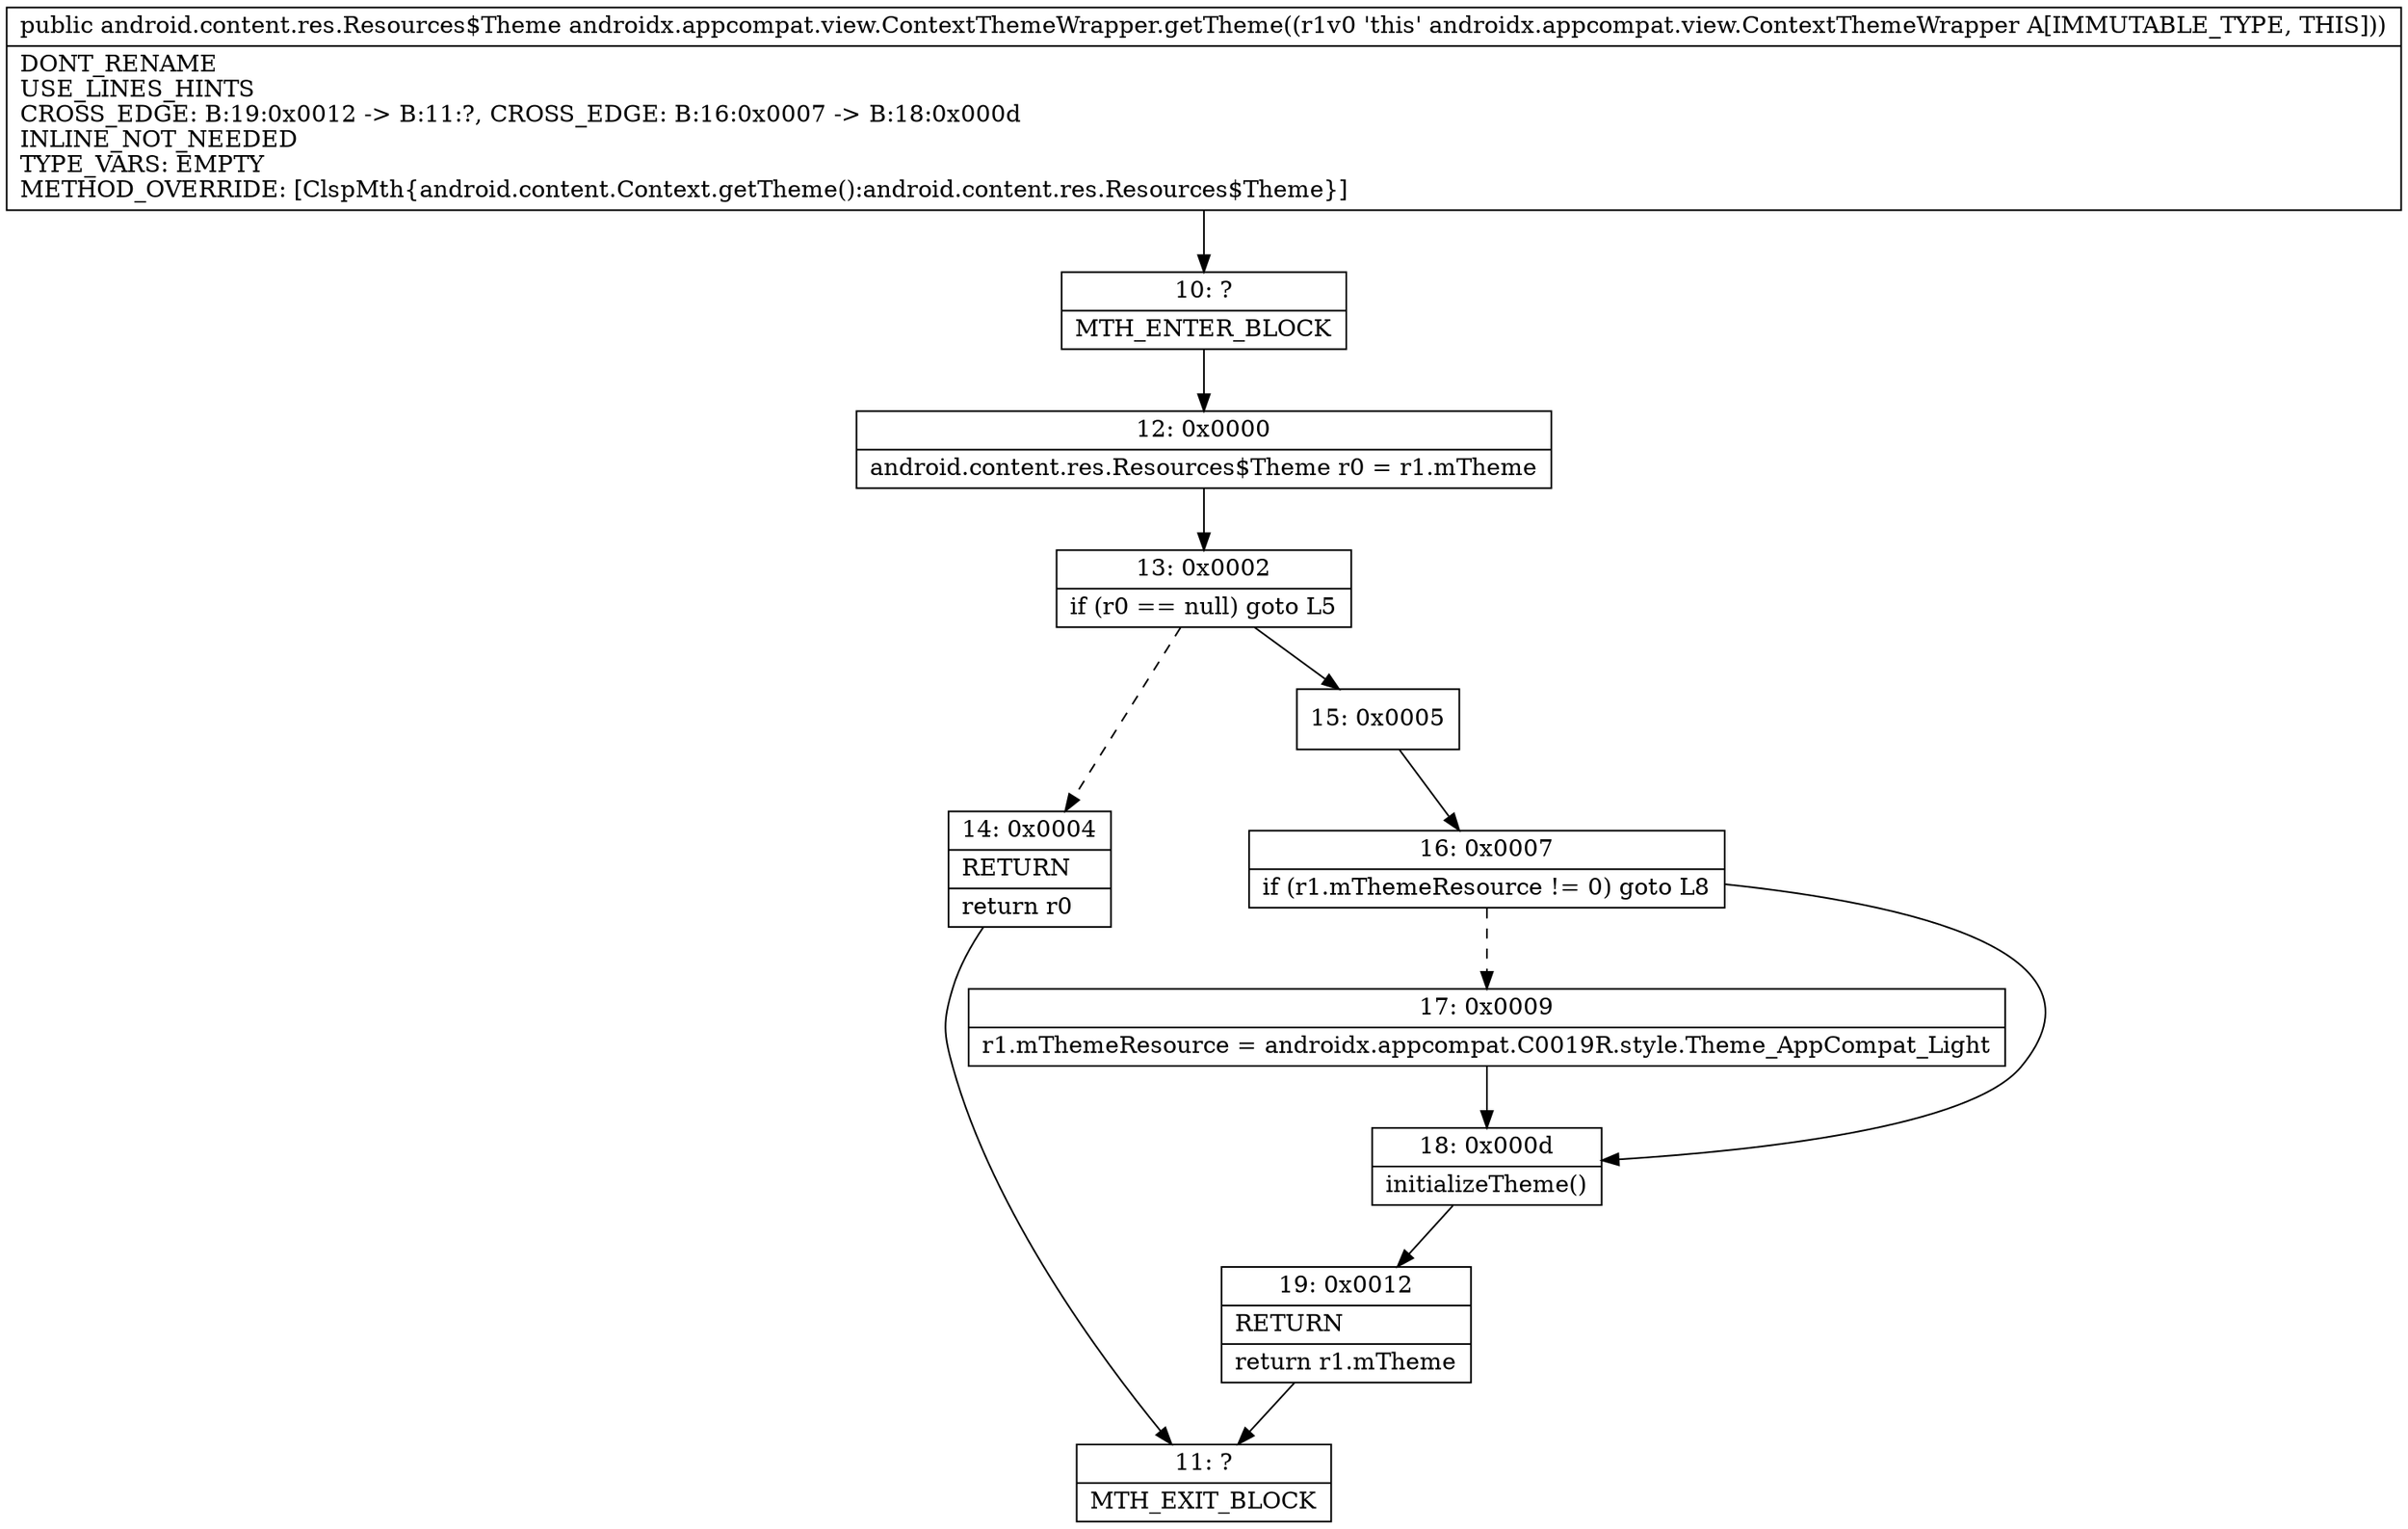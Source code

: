 digraph "CFG forandroidx.appcompat.view.ContextThemeWrapper.getTheme()Landroid\/content\/res\/Resources$Theme;" {
Node_10 [shape=record,label="{10\:\ ?|MTH_ENTER_BLOCK\l}"];
Node_12 [shape=record,label="{12\:\ 0x0000|android.content.res.Resources$Theme r0 = r1.mTheme\l}"];
Node_13 [shape=record,label="{13\:\ 0x0002|if (r0 == null) goto L5\l}"];
Node_14 [shape=record,label="{14\:\ 0x0004|RETURN\l|return r0\l}"];
Node_11 [shape=record,label="{11\:\ ?|MTH_EXIT_BLOCK\l}"];
Node_15 [shape=record,label="{15\:\ 0x0005}"];
Node_16 [shape=record,label="{16\:\ 0x0007|if (r1.mThemeResource != 0) goto L8\l}"];
Node_17 [shape=record,label="{17\:\ 0x0009|r1.mThemeResource = androidx.appcompat.C0019R.style.Theme_AppCompat_Light\l}"];
Node_18 [shape=record,label="{18\:\ 0x000d|initializeTheme()\l}"];
Node_19 [shape=record,label="{19\:\ 0x0012|RETURN\l|return r1.mTheme\l}"];
MethodNode[shape=record,label="{public android.content.res.Resources$Theme androidx.appcompat.view.ContextThemeWrapper.getTheme((r1v0 'this' androidx.appcompat.view.ContextThemeWrapper A[IMMUTABLE_TYPE, THIS]))  | DONT_RENAME\lUSE_LINES_HINTS\lCROSS_EDGE: B:19:0x0012 \-\> B:11:?, CROSS_EDGE: B:16:0x0007 \-\> B:18:0x000d\lINLINE_NOT_NEEDED\lTYPE_VARS: EMPTY\lMETHOD_OVERRIDE: [ClspMth\{android.content.Context.getTheme():android.content.res.Resources$Theme\}]\l}"];
MethodNode -> Node_10;Node_10 -> Node_12;
Node_12 -> Node_13;
Node_13 -> Node_14[style=dashed];
Node_13 -> Node_15;
Node_14 -> Node_11;
Node_15 -> Node_16;
Node_16 -> Node_17[style=dashed];
Node_16 -> Node_18;
Node_17 -> Node_18;
Node_18 -> Node_19;
Node_19 -> Node_11;
}

